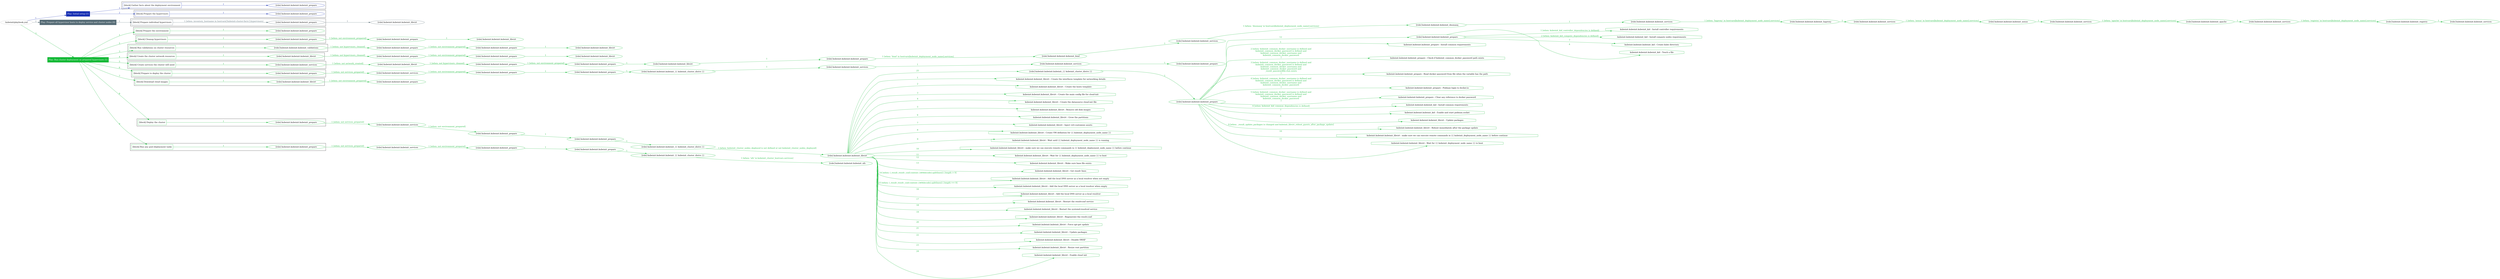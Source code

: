 digraph {
	graph [concentrate=true ordering=in rankdir=LR ratio=fill]
	edge [esep=5 sep=10]
	"kubeinit/playbook.yml" [id=root_node style=dotted]
	play_29f74e1a [label="Play: Initial setup (1)" color="#1931b3" fontcolor="#ffffff" id=play_29f74e1a shape=box style=filled tooltip=localhost]
	"kubeinit/playbook.yml" -> play_29f74e1a [label="1 " color="#1931b3" fontcolor="#1931b3" id=edge_80df0dbe labeltooltip="1 " tooltip="1 "]
	subgraph "kubeinit.kubeinit.kubeinit_prepare" {
		role_c7eb8e8a [label="[role] kubeinit.kubeinit.kubeinit_prepare" color="#1931b3" id=role_c7eb8e8a tooltip="kubeinit.kubeinit.kubeinit_prepare"]
	}
	subgraph "kubeinit.kubeinit.kubeinit_prepare" {
		role_78639b5a [label="[role] kubeinit.kubeinit.kubeinit_prepare" color="#1931b3" id=role_78639b5a tooltip="kubeinit.kubeinit.kubeinit_prepare"]
	}
	subgraph "Play: Initial setup (1)" {
		play_29f74e1a -> block_4c705ad0 [label=1 color="#1931b3" fontcolor="#1931b3" id=edge_dab39f34 labeltooltip=1 tooltip=1]
		subgraph cluster_block_4c705ad0 {
			block_4c705ad0 [label="[block] Gather facts about the deployment environment" color="#1931b3" id=block_4c705ad0 labeltooltip="Gather facts about the deployment environment" shape=box tooltip="Gather facts about the deployment environment"]
			block_4c705ad0 -> role_c7eb8e8a [label="1 " color="#1931b3" fontcolor="#1931b3" id=edge_b3bcb69f labeltooltip="1 " tooltip="1 "]
		}
		play_29f74e1a -> block_b370bb10 [label=2 color="#1931b3" fontcolor="#1931b3" id=edge_1e5198c0 labeltooltip=2 tooltip=2]
		subgraph cluster_block_b370bb10 {
			block_b370bb10 [label="[block] Prepare the hypervisors" color="#1931b3" id=block_b370bb10 labeltooltip="Prepare the hypervisors" shape=box tooltip="Prepare the hypervisors"]
			block_b370bb10 -> role_78639b5a [label="1 " color="#1931b3" fontcolor="#1931b3" id=edge_90fff2c9 labeltooltip="1 " tooltip="1 "]
		}
	}
	play_51b74fce [label="Play: Prepare all hypervisor hosts to deploy service and cluster nodes (0)" color="#566c76" fontcolor="#ffffff" id=play_51b74fce shape=box style=filled tooltip="Play: Prepare all hypervisor hosts to deploy service and cluster nodes (0)"]
	"kubeinit/playbook.yml" -> play_51b74fce [label="2 " color="#566c76" fontcolor="#566c76" id=edge_979222fb labeltooltip="2 " tooltip="2 "]
	subgraph "kubeinit.kubeinit.kubeinit_libvirt" {
		role_acec433d [label="[role] kubeinit.kubeinit.kubeinit_libvirt" color="#566c76" id=role_acec433d tooltip="kubeinit.kubeinit.kubeinit_libvirt"]
	}
	subgraph "kubeinit.kubeinit.kubeinit_prepare" {
		role_5403bda8 [label="[role] kubeinit.kubeinit.kubeinit_prepare" color="#566c76" id=role_5403bda8 tooltip="kubeinit.kubeinit.kubeinit_prepare"]
		role_5403bda8 -> role_acec433d [label="1 " color="#566c76" fontcolor="#566c76" id=edge_a4557c02 labeltooltip="1 " tooltip="1 "]
	}
	subgraph "Play: Prepare all hypervisor hosts to deploy service and cluster nodes (0)" {
		play_51b74fce -> block_2e8b7f41 [label=1 color="#566c76" fontcolor="#566c76" id=edge_b8275ec0 labeltooltip=1 tooltip=1]
		subgraph cluster_block_2e8b7f41 {
			block_2e8b7f41 [label="[block] Prepare individual hypervisors" color="#566c76" id=block_2e8b7f41 labeltooltip="Prepare individual hypervisors" shape=box tooltip="Prepare individual hypervisors"]
			block_2e8b7f41 -> role_5403bda8 [label="1 [when: inventory_hostname in hostvars['kubeinit-cluster-facts'].hypervisors]" color="#566c76" fontcolor="#566c76" id=edge_f1c64d27 labeltooltip="1 [when: inventory_hostname in hostvars['kubeinit-cluster-facts'].hypervisors]" tooltip="1 [when: inventory_hostname in hostvars['kubeinit-cluster-facts'].hypervisors]"]
		}
	}
	play_7f34fb17 [label="Play: Run cluster deployment on prepared hypervisors (1)" color="#13b936" fontcolor="#ffffff" id=play_7f34fb17 shape=box style=filled tooltip=localhost]
	"kubeinit/playbook.yml" -> play_7f34fb17 [label="3 " color="#13b936" fontcolor="#13b936" id=edge_084edc1c labeltooltip="3 " tooltip="3 "]
	subgraph "kubeinit.kubeinit.kubeinit_prepare" {
		role_354d9520 [label="[role] kubeinit.kubeinit.kubeinit_prepare" color="#13b936" id=role_354d9520 tooltip="kubeinit.kubeinit.kubeinit_prepare"]
	}
	subgraph "kubeinit.kubeinit.kubeinit_libvirt" {
		role_e5b59f8f [label="[role] kubeinit.kubeinit.kubeinit_libvirt" color="#13b936" id=role_e5b59f8f tooltip="kubeinit.kubeinit.kubeinit_libvirt"]
	}
	subgraph "kubeinit.kubeinit.kubeinit_prepare" {
		role_e527e65c [label="[role] kubeinit.kubeinit.kubeinit_prepare" color="#13b936" id=role_e527e65c tooltip="kubeinit.kubeinit.kubeinit_prepare"]
		role_e527e65c -> role_e5b59f8f [label="1 " color="#13b936" fontcolor="#13b936" id=edge_052faeda labeltooltip="1 " tooltip="1 "]
	}
	subgraph "kubeinit.kubeinit.kubeinit_prepare" {
		role_fdc1f6d0 [label="[role] kubeinit.kubeinit.kubeinit_prepare" color="#13b936" id=role_fdc1f6d0 tooltip="kubeinit.kubeinit.kubeinit_prepare"]
		role_fdc1f6d0 -> role_e527e65c [label="1 [when: not environment_prepared]" color="#13b936" fontcolor="#13b936" id=edge_e54454ed labeltooltip="1 [when: not environment_prepared]" tooltip="1 [when: not environment_prepared]"]
	}
	subgraph "kubeinit.kubeinit.kubeinit_libvirt" {
		role_af39d9de [label="[role] kubeinit.kubeinit.kubeinit_libvirt" color="#13b936" id=role_af39d9de tooltip="kubeinit.kubeinit.kubeinit_libvirt"]
	}
	subgraph "kubeinit.kubeinit.kubeinit_prepare" {
		role_6f99d84f [label="[role] kubeinit.kubeinit.kubeinit_prepare" color="#13b936" id=role_6f99d84f tooltip="kubeinit.kubeinit.kubeinit_prepare"]
		role_6f99d84f -> role_af39d9de [label="1 " color="#13b936" fontcolor="#13b936" id=edge_af170ecb labeltooltip="1 " tooltip="1 "]
	}
	subgraph "kubeinit.kubeinit.kubeinit_prepare" {
		role_6dd841c7 [label="[role] kubeinit.kubeinit.kubeinit_prepare" color="#13b936" id=role_6dd841c7 tooltip="kubeinit.kubeinit.kubeinit_prepare"]
		role_6dd841c7 -> role_6f99d84f [label="1 [when: not environment_prepared]" color="#13b936" fontcolor="#13b936" id=edge_f6190dcc labeltooltip="1 [when: not environment_prepared]" tooltip="1 [when: not environment_prepared]"]
	}
	subgraph "kubeinit.kubeinit.kubeinit_validations" {
		role_08efe557 [label="[role] kubeinit.kubeinit.kubeinit_validations" color="#13b936" id=role_08efe557 tooltip="kubeinit.kubeinit.kubeinit_validations"]
		role_08efe557 -> role_6dd841c7 [label="1 [when: not hypervisors_cleaned]" color="#13b936" fontcolor="#13b936" id=edge_79c680a9 labeltooltip="1 [when: not hypervisors_cleaned]" tooltip="1 [when: not hypervisors_cleaned]"]
	}
	subgraph "kubeinit.kubeinit.kubeinit_libvirt" {
		role_bd7f916a [label="[role] kubeinit.kubeinit.kubeinit_libvirt" color="#13b936" id=role_bd7f916a tooltip="kubeinit.kubeinit.kubeinit_libvirt"]
	}
	subgraph "kubeinit.kubeinit.kubeinit_prepare" {
		role_fcf7297d [label="[role] kubeinit.kubeinit.kubeinit_prepare" color="#13b936" id=role_fcf7297d tooltip="kubeinit.kubeinit.kubeinit_prepare"]
		role_fcf7297d -> role_bd7f916a [label="1 " color="#13b936" fontcolor="#13b936" id=edge_3124898d labeltooltip="1 " tooltip="1 "]
	}
	subgraph "kubeinit.kubeinit.kubeinit_prepare" {
		role_bba92dae [label="[role] kubeinit.kubeinit.kubeinit_prepare" color="#13b936" id=role_bba92dae tooltip="kubeinit.kubeinit.kubeinit_prepare"]
		role_bba92dae -> role_fcf7297d [label="1 [when: not environment_prepared]" color="#13b936" fontcolor="#13b936" id=edge_aff7bcd2 labeltooltip="1 [when: not environment_prepared]" tooltip="1 [when: not environment_prepared]"]
	}
	subgraph "kubeinit.kubeinit.kubeinit_libvirt" {
		role_07568abe [label="[role] kubeinit.kubeinit.kubeinit_libvirt" color="#13b936" id=role_07568abe tooltip="kubeinit.kubeinit.kubeinit_libvirt"]
		role_07568abe -> role_bba92dae [label="1 [when: not hypervisors_cleaned]" color="#13b936" fontcolor="#13b936" id=edge_1a6003a5 labeltooltip="1 [when: not hypervisors_cleaned]" tooltip="1 [when: not hypervisors_cleaned]"]
	}
	subgraph "kubeinit.kubeinit.kubeinit_services" {
		role_a8777cb4 [label="[role] kubeinit.kubeinit.kubeinit_services" color="#13b936" id=role_a8777cb4 tooltip="kubeinit.kubeinit.kubeinit_services"]
	}
	subgraph "kubeinit.kubeinit.kubeinit_registry" {
		role_0cdcdf82 [label="[role] kubeinit.kubeinit.kubeinit_registry" color="#13b936" id=role_0cdcdf82 tooltip="kubeinit.kubeinit.kubeinit_registry"]
		role_0cdcdf82 -> role_a8777cb4 [label="1 " color="#13b936" fontcolor="#13b936" id=edge_9232b5c6 labeltooltip="1 " tooltip="1 "]
	}
	subgraph "kubeinit.kubeinit.kubeinit_services" {
		role_6914564e [label="[role] kubeinit.kubeinit.kubeinit_services" color="#13b936" id=role_6914564e tooltip="kubeinit.kubeinit.kubeinit_services"]
		role_6914564e -> role_0cdcdf82 [label="1 [when: 'registry' in hostvars[kubeinit_deployment_node_name].services]" color="#13b936" fontcolor="#13b936" id=edge_16f066ad labeltooltip="1 [when: 'registry' in hostvars[kubeinit_deployment_node_name].services]" tooltip="1 [when: 'registry' in hostvars[kubeinit_deployment_node_name].services]"]
	}
	subgraph "kubeinit.kubeinit.kubeinit_apache" {
		role_fe20e3bf [label="[role] kubeinit.kubeinit.kubeinit_apache" color="#13b936" id=role_fe20e3bf tooltip="kubeinit.kubeinit.kubeinit_apache"]
		role_fe20e3bf -> role_6914564e [label="1 " color="#13b936" fontcolor="#13b936" id=edge_b9f1c4c0 labeltooltip="1 " tooltip="1 "]
	}
	subgraph "kubeinit.kubeinit.kubeinit_services" {
		role_d12bb0aa [label="[role] kubeinit.kubeinit.kubeinit_services" color="#13b936" id=role_d12bb0aa tooltip="kubeinit.kubeinit.kubeinit_services"]
		role_d12bb0aa -> role_fe20e3bf [label="1 [when: 'apache' in hostvars[kubeinit_deployment_node_name].services]" color="#13b936" fontcolor="#13b936" id=edge_e5b64250 labeltooltip="1 [when: 'apache' in hostvars[kubeinit_deployment_node_name].services]" tooltip="1 [when: 'apache' in hostvars[kubeinit_deployment_node_name].services]"]
	}
	subgraph "kubeinit.kubeinit.kubeinit_nexus" {
		role_5373df67 [label="[role] kubeinit.kubeinit.kubeinit_nexus" color="#13b936" id=role_5373df67 tooltip="kubeinit.kubeinit.kubeinit_nexus"]
		role_5373df67 -> role_d12bb0aa [label="1 " color="#13b936" fontcolor="#13b936" id=edge_b0bc7ed4 labeltooltip="1 " tooltip="1 "]
	}
	subgraph "kubeinit.kubeinit.kubeinit_services" {
		role_e258aed0 [label="[role] kubeinit.kubeinit.kubeinit_services" color="#13b936" id=role_e258aed0 tooltip="kubeinit.kubeinit.kubeinit_services"]
		role_e258aed0 -> role_5373df67 [label="1 [when: 'nexus' in hostvars[kubeinit_deployment_node_name].services]" color="#13b936" fontcolor="#13b936" id=edge_4bff3036 labeltooltip="1 [when: 'nexus' in hostvars[kubeinit_deployment_node_name].services]" tooltip="1 [when: 'nexus' in hostvars[kubeinit_deployment_node_name].services]"]
	}
	subgraph "kubeinit.kubeinit.kubeinit_haproxy" {
		role_629e94c3 [label="[role] kubeinit.kubeinit.kubeinit_haproxy" color="#13b936" id=role_629e94c3 tooltip="kubeinit.kubeinit.kubeinit_haproxy"]
		role_629e94c3 -> role_e258aed0 [label="1 " color="#13b936" fontcolor="#13b936" id=edge_aaed3159 labeltooltip="1 " tooltip="1 "]
	}
	subgraph "kubeinit.kubeinit.kubeinit_services" {
		role_f96f6fc1 [label="[role] kubeinit.kubeinit.kubeinit_services" color="#13b936" id=role_f96f6fc1 tooltip="kubeinit.kubeinit.kubeinit_services"]
		role_f96f6fc1 -> role_629e94c3 [label="1 [when: 'haproxy' in hostvars[kubeinit_deployment_node_name].services]" color="#13b936" fontcolor="#13b936" id=edge_06869675 labeltooltip="1 [when: 'haproxy' in hostvars[kubeinit_deployment_node_name].services]" tooltip="1 [when: 'haproxy' in hostvars[kubeinit_deployment_node_name].services]"]
	}
	subgraph "kubeinit.kubeinit.kubeinit_dnsmasq" {
		role_9ae72cb4 [label="[role] kubeinit.kubeinit.kubeinit_dnsmasq" color="#13b936" id=role_9ae72cb4 tooltip="kubeinit.kubeinit.kubeinit_dnsmasq"]
		role_9ae72cb4 -> role_f96f6fc1 [label="1 " color="#13b936" fontcolor="#13b936" id=edge_6b0e83fc labeltooltip="1 " tooltip="1 "]
	}
	subgraph "kubeinit.kubeinit.kubeinit_services" {
		role_b6db556f [label="[role] kubeinit.kubeinit.kubeinit_services" color="#13b936" id=role_b6db556f tooltip="kubeinit.kubeinit.kubeinit_services"]
		role_b6db556f -> role_9ae72cb4 [label="1 [when: 'dnsmasq' in hostvars[kubeinit_deployment_node_name].services]" color="#13b936" fontcolor="#13b936" id=edge_d711da87 labeltooltip="1 [when: 'dnsmasq' in hostvars[kubeinit_deployment_node_name].services]" tooltip="1 [when: 'dnsmasq' in hostvars[kubeinit_deployment_node_name].services]"]
	}
	subgraph "kubeinit.kubeinit.kubeinit_bind" {
		role_20b36532 [label="[role] kubeinit.kubeinit.kubeinit_bind" color="#13b936" id=role_20b36532 tooltip="kubeinit.kubeinit.kubeinit_bind"]
		role_20b36532 -> role_b6db556f [label="1 " color="#13b936" fontcolor="#13b936" id=edge_30ae15d5 labeltooltip="1 " tooltip="1 "]
	}
	subgraph "kubeinit.kubeinit.kubeinit_prepare" {
		role_7e814233 [label="[role] kubeinit.kubeinit.kubeinit_prepare" color="#13b936" id=role_7e814233 tooltip="kubeinit.kubeinit.kubeinit_prepare"]
		role_7e814233 -> role_20b36532 [label="1 [when: 'bind' in hostvars[kubeinit_deployment_node_name].services]" color="#13b936" fontcolor="#13b936" id=edge_fec192de labeltooltip="1 [when: 'bind' in hostvars[kubeinit_deployment_node_name].services]" tooltip="1 [when: 'bind' in hostvars[kubeinit_deployment_node_name].services]"]
	}
	subgraph "kubeinit.kubeinit.kubeinit_libvirt" {
		role_76dfa0ec [label="[role] kubeinit.kubeinit.kubeinit_libvirt" color="#13b936" id=role_76dfa0ec tooltip="kubeinit.kubeinit.kubeinit_libvirt"]
		role_76dfa0ec -> role_7e814233 [label="1 " color="#13b936" fontcolor="#13b936" id=edge_d3930476 labeltooltip="1 " tooltip="1 "]
	}
	subgraph "kubeinit.kubeinit.kubeinit_prepare" {
		role_8254e1ff [label="[role] kubeinit.kubeinit.kubeinit_prepare" color="#13b936" id=role_8254e1ff tooltip="kubeinit.kubeinit.kubeinit_prepare"]
		role_8254e1ff -> role_76dfa0ec [label="1 " color="#13b936" fontcolor="#13b936" id=edge_219c4595 labeltooltip="1 " tooltip="1 "]
	}
	subgraph "kubeinit.kubeinit.kubeinit_prepare" {
		role_22f010c5 [label="[role] kubeinit.kubeinit.kubeinit_prepare" color="#13b936" id=role_22f010c5 tooltip="kubeinit.kubeinit.kubeinit_prepare"]
		role_22f010c5 -> role_8254e1ff [label="1 [when: not environment_prepared]" color="#13b936" fontcolor="#13b936" id=edge_f96cb406 labeltooltip="1 [when: not environment_prepared]" tooltip="1 [when: not environment_prepared]"]
	}
	subgraph "kubeinit.kubeinit.kubeinit_libvirt" {
		role_18c44aec [label="[role] kubeinit.kubeinit.kubeinit_libvirt" color="#13b936" id=role_18c44aec tooltip="kubeinit.kubeinit.kubeinit_libvirt"]
		role_18c44aec -> role_22f010c5 [label="1 [when: not hypervisors_cleaned]" color="#13b936" fontcolor="#13b936" id=edge_958f6f7e labeltooltip="1 [when: not hypervisors_cleaned]" tooltip="1 [when: not hypervisors_cleaned]"]
	}
	subgraph "kubeinit.kubeinit.kubeinit_services" {
		role_53f1495e [label="[role] kubeinit.kubeinit.kubeinit_services" color="#13b936" id=role_53f1495e tooltip="kubeinit.kubeinit.kubeinit_services"]
		role_53f1495e -> role_18c44aec [label="1 [when: not network_created]" color="#13b936" fontcolor="#13b936" id=edge_1210572d labeltooltip="1 [when: not network_created]" tooltip="1 [when: not network_created]"]
	}
	subgraph "kubeinit.kubeinit.kubeinit_prepare" {
		role_d1229dfb [label="[role] kubeinit.kubeinit.kubeinit_prepare" color="#13b936" id=role_d1229dfb tooltip="kubeinit.kubeinit.kubeinit_prepare"]
	}
	subgraph "kubeinit.kubeinit.kubeinit_services" {
		role_db952abb [label="[role] kubeinit.kubeinit.kubeinit_services" color="#13b936" id=role_db952abb tooltip="kubeinit.kubeinit.kubeinit_services"]
		role_db952abb -> role_d1229dfb [label="1 " color="#13b936" fontcolor="#13b936" id=edge_c2838513 labeltooltip="1 " tooltip="1 "]
	}
	subgraph "kubeinit.kubeinit.kubeinit_services" {
		role_63fce4cf [label="[role] kubeinit.kubeinit.kubeinit_services" color="#13b936" id=role_63fce4cf tooltip="kubeinit.kubeinit.kubeinit_services"]
		role_63fce4cf -> role_db952abb [label="1 " color="#13b936" fontcolor="#13b936" id=edge_d2fcb807 labeltooltip="1 " tooltip="1 "]
	}
	subgraph "kubeinit.kubeinit.kubeinit_{{ kubeinit_cluster_distro }}" {
		role_cdbc4610 [label="[role] kubeinit.kubeinit.kubeinit_{{ kubeinit_cluster_distro }}" color="#13b936" id=role_cdbc4610 tooltip="kubeinit.kubeinit.kubeinit_{{ kubeinit_cluster_distro }}"]
		role_cdbc4610 -> role_63fce4cf [label="1 " color="#13b936" fontcolor="#13b936" id=edge_34b0adfa labeltooltip="1 " tooltip="1 "]
	}
	subgraph "kubeinit.kubeinit.kubeinit_prepare" {
		role_63c62a82 [label="[role] kubeinit.kubeinit.kubeinit_prepare" color="#13b936" id=role_63c62a82 tooltip="kubeinit.kubeinit.kubeinit_prepare"]
		role_63c62a82 -> role_cdbc4610 [label="1 " color="#13b936" fontcolor="#13b936" id=edge_b01e267e labeltooltip="1 " tooltip="1 "]
	}
	subgraph "kubeinit.kubeinit.kubeinit_prepare" {
		role_5e7a1236 [label="[role] kubeinit.kubeinit.kubeinit_prepare" color="#13b936" id=role_5e7a1236 tooltip="kubeinit.kubeinit.kubeinit_prepare"]
		role_5e7a1236 -> role_63c62a82 [label="1 " color="#13b936" fontcolor="#13b936" id=edge_1f12b8ec labeltooltip="1 " tooltip="1 "]
	}
	subgraph "kubeinit.kubeinit.kubeinit_services" {
		role_b7ccdea1 [label="[role] kubeinit.kubeinit.kubeinit_services" color="#13b936" id=role_b7ccdea1 tooltip="kubeinit.kubeinit.kubeinit_services"]
		role_b7ccdea1 -> role_5e7a1236 [label="1 [when: not environment_prepared]" color="#13b936" fontcolor="#13b936" id=edge_0d858862 labeltooltip="1 [when: not environment_prepared]" tooltip="1 [when: not environment_prepared]"]
	}
	subgraph "kubeinit.kubeinit.kubeinit_prepare" {
		role_40c06918 [label="[role] kubeinit.kubeinit.kubeinit_prepare" color="#13b936" id=role_40c06918 tooltip="kubeinit.kubeinit.kubeinit_prepare"]
		role_40c06918 -> role_b7ccdea1 [label="1 [when: not services_prepared]" color="#13b936" fontcolor="#13b936" id=edge_88c8d5bf labeltooltip="1 [when: not services_prepared]" tooltip="1 [when: not services_prepared]"]
	}
	subgraph "kubeinit.kubeinit.kubeinit_prepare" {
		role_d1102394 [label="[role] kubeinit.kubeinit.kubeinit_prepare" color="#13b936" id=role_d1102394 tooltip="kubeinit.kubeinit.kubeinit_prepare"]
	}
	subgraph "kubeinit.kubeinit.kubeinit_libvirt" {
		role_2fde42d3 [label="[role] kubeinit.kubeinit.kubeinit_libvirt" color="#13b936" id=role_2fde42d3 tooltip="kubeinit.kubeinit.kubeinit_libvirt"]
		role_2fde42d3 -> role_d1102394 [label="1 [when: not environment_prepared]" color="#13b936" fontcolor="#13b936" id=edge_f8231f5b labeltooltip="1 [when: not environment_prepared]" tooltip="1 [when: not environment_prepared]"]
	}
	subgraph "kubeinit.kubeinit.kubeinit_prepare" {
		role_60b8efeb [label="[role] kubeinit.kubeinit.kubeinit_prepare" color="#13b936" id=role_60b8efeb tooltip="kubeinit.kubeinit.kubeinit_prepare"]
		task_eecb1394 [label="kubeinit.kubeinit.kubeinit_kid : Install controller requirements" color="#13b936" id=task_eecb1394 shape=octagon tooltip="kubeinit.kubeinit.kubeinit_kid : Install controller requirements"]
		role_60b8efeb -> task_eecb1394 [label="1 [when: kubeinit_kid_controller_dependencies is defined]" color="#13b936" fontcolor="#13b936" id=edge_b577f792 labeltooltip="1 [when: kubeinit_kid_controller_dependencies is defined]" tooltip="1 [when: kubeinit_kid_controller_dependencies is defined]"]
		task_109a09d6 [label="kubeinit.kubeinit.kubeinit_kid : Install compute nodes requirements" color="#13b936" id=task_109a09d6 shape=octagon tooltip="kubeinit.kubeinit.kubeinit_kid : Install compute nodes requirements"]
		role_60b8efeb -> task_109a09d6 [label="2 [when: kubeinit_kid_compute_dependencies is defined]" color="#13b936" fontcolor="#13b936" id=edge_5ba2634d labeltooltip="2 [when: kubeinit_kid_compute_dependencies is defined]" tooltip="2 [when: kubeinit_kid_compute_dependencies is defined]"]
		task_1ca41e1a [label="kubeinit.kubeinit.kubeinit_kid : Create kube directory" color="#13b936" id=task_1ca41e1a shape=octagon tooltip="kubeinit.kubeinit.kubeinit_kid : Create kube directory"]
		role_60b8efeb -> task_1ca41e1a [label="3 " color="#13b936" fontcolor="#13b936" id=edge_77085840 labeltooltip="3 " tooltip="3 "]
		task_81a04855 [label="kubeinit.kubeinit.kubeinit_kid : Touch a file" color="#13b936" id=task_81a04855 shape=octagon tooltip="kubeinit.kubeinit.kubeinit_kid : Touch a file"]
		role_60b8efeb -> task_81a04855 [label="4 " color="#13b936" fontcolor="#13b936" id=edge_1ae8da1c labeltooltip="4 " tooltip="4 "]
	}
	subgraph "kubeinit.kubeinit.kubeinit_prepare" {
		role_577efeab [label="[role] kubeinit.kubeinit.kubeinit_prepare" color="#13b936" id=role_577efeab tooltip="kubeinit.kubeinit.kubeinit_prepare"]
		task_218ea691 [label="kubeinit.kubeinit.kubeinit_prepare : Install common requirements" color="#13b936" id=task_218ea691 shape=octagon tooltip="kubeinit.kubeinit.kubeinit_prepare : Install common requirements"]
		role_577efeab -> task_218ea691 [label="1 " color="#13b936" fontcolor="#13b936" id=edge_0893fdb5 labeltooltip="1 " tooltip="1 "]
		task_d29618bf [label="kubeinit.kubeinit.kubeinit_prepare : Check if kubeinit_common_docker_password path exists" color="#13b936" id=task_d29618bf shape=octagon tooltip="kubeinit.kubeinit.kubeinit_prepare : Check if kubeinit_common_docker_password path exists"]
		role_577efeab -> task_d29618bf [label="2 [when: kubeinit_common_docker_username is defined and
kubeinit_common_docker_password is defined and
kubeinit_common_docker_username and
kubeinit_common_docker_password
]" color="#13b936" fontcolor="#13b936" id=edge_33a43b34 labeltooltip="2 [when: kubeinit_common_docker_username is defined and
kubeinit_common_docker_password is defined and
kubeinit_common_docker_username and
kubeinit_common_docker_password
]" tooltip="2 [when: kubeinit_common_docker_username is defined and
kubeinit_common_docker_password is defined and
kubeinit_common_docker_username and
kubeinit_common_docker_password
]"]
		task_d459f497 [label="kubeinit.kubeinit.kubeinit_prepare : Read docker password from file when the variable has the path" color="#13b936" id=task_d459f497 shape=octagon tooltip="kubeinit.kubeinit.kubeinit_prepare : Read docker password from file when the variable has the path"]
		role_577efeab -> task_d459f497 [label="3 [when: kubeinit_common_docker_username is defined and
kubeinit_common_docker_password is defined and
kubeinit_common_docker_username and
kubeinit_common_docker_password and
_result_passwordfile.stat.exists
]" color="#13b936" fontcolor="#13b936" id=edge_6812a1ba labeltooltip="3 [when: kubeinit_common_docker_username is defined and
kubeinit_common_docker_password is defined and
kubeinit_common_docker_username and
kubeinit_common_docker_password and
_result_passwordfile.stat.exists
]" tooltip="3 [when: kubeinit_common_docker_username is defined and
kubeinit_common_docker_password is defined and
kubeinit_common_docker_username and
kubeinit_common_docker_password and
_result_passwordfile.stat.exists
]"]
		task_a92c4689 [label="kubeinit.kubeinit.kubeinit_prepare : Podman login to docker.io" color="#13b936" id=task_a92c4689 shape=octagon tooltip="kubeinit.kubeinit.kubeinit_prepare : Podman login to docker.io"]
		role_577efeab -> task_a92c4689 [label="4 [when: kubeinit_common_docker_username is defined and
kubeinit_common_docker_password is defined and
kubeinit_common_docker_username and
kubeinit_common_docker_password
]" color="#13b936" fontcolor="#13b936" id=edge_ad2a0d4a labeltooltip="4 [when: kubeinit_common_docker_username is defined and
kubeinit_common_docker_password is defined and
kubeinit_common_docker_username and
kubeinit_common_docker_password
]" tooltip="4 [when: kubeinit_common_docker_username is defined and
kubeinit_common_docker_password is defined and
kubeinit_common_docker_username and
kubeinit_common_docker_password
]"]
		task_faf8f710 [label="kubeinit.kubeinit.kubeinit_prepare : Clear any reference to docker password" color="#13b936" id=task_faf8f710 shape=octagon tooltip="kubeinit.kubeinit.kubeinit_prepare : Clear any reference to docker password"]
		role_577efeab -> task_faf8f710 [label="5 [when: kubeinit_common_docker_username is defined and
kubeinit_common_docker_password is defined and
kubeinit_common_docker_username and
kubeinit_common_docker_password
]" color="#13b936" fontcolor="#13b936" id=edge_a71bde88 labeltooltip="5 [when: kubeinit_common_docker_username is defined and
kubeinit_common_docker_password is defined and
kubeinit_common_docker_username and
kubeinit_common_docker_password
]" tooltip="5 [when: kubeinit_common_docker_username is defined and
kubeinit_common_docker_password is defined and
kubeinit_common_docker_username and
kubeinit_common_docker_password
]"]
		task_1fb14d6a [label="kubeinit.kubeinit.kubeinit_kid : Install common requirements" color="#13b936" id=task_1fb14d6a shape=octagon tooltip="kubeinit.kubeinit.kubeinit_kid : Install common requirements"]
		role_577efeab -> task_1fb14d6a [label="6 [when: kubeinit_kid_common_dependencies is defined]" color="#13b936" fontcolor="#13b936" id=edge_18be5889 labeltooltip="6 [when: kubeinit_kid_common_dependencies is defined]" tooltip="6 [when: kubeinit_kid_common_dependencies is defined]"]
		task_840b4828 [label="kubeinit.kubeinit.kubeinit_kid : Enable and start podman.socket" color="#13b936" id=task_840b4828 shape=octagon tooltip="kubeinit.kubeinit.kubeinit_kid : Enable and start podman.socket"]
		role_577efeab -> task_840b4828 [label="7 " color="#13b936" fontcolor="#13b936" id=edge_af5d38de labeltooltip="7 " tooltip="7 "]
		task_9fb75bef [label="kubeinit.kubeinit.kubeinit_libvirt : Update packages" color="#13b936" id=task_9fb75bef shape=octagon tooltip="kubeinit.kubeinit.kubeinit_libvirt : Update packages"]
		role_577efeab -> task_9fb75bef [label="8 " color="#13b936" fontcolor="#13b936" id=edge_7336df35 labeltooltip="8 " tooltip="8 "]
		task_6cc01d9f [label="kubeinit.kubeinit.kubeinit_libvirt : Reboot immediately after the package update" color="#13b936" id=task_6cc01d9f shape=octagon tooltip="kubeinit.kubeinit.kubeinit_libvirt : Reboot immediately after the package update"]
		role_577efeab -> task_6cc01d9f [label="9 [when: _result_update_packages is changed and kubeinit_libvirt_reboot_guests_after_package_update]" color="#13b936" fontcolor="#13b936" id=edge_bcd86ee8 labeltooltip="9 [when: _result_update_packages is changed and kubeinit_libvirt_reboot_guests_after_package_update]" tooltip="9 [when: _result_update_packages is changed and kubeinit_libvirt_reboot_guests_after_package_update]"]
		task_9648a1f9 [label="kubeinit.kubeinit.kubeinit_libvirt : make sure we can execute remote commands in {{ kubeinit_deployment_node_name }} before continue" color="#13b936" id=task_9648a1f9 shape=octagon tooltip="kubeinit.kubeinit.kubeinit_libvirt : make sure we can execute remote commands in {{ kubeinit_deployment_node_name }} before continue"]
		role_577efeab -> task_9648a1f9 [label="10 " color="#13b936" fontcolor="#13b936" id=edge_3894573d labeltooltip="10 " tooltip="10 "]
		task_46bfedbd [label="kubeinit.kubeinit.kubeinit_libvirt : Wait for {{ kubeinit_deployment_node_name }} to boot" color="#13b936" id=task_46bfedbd shape=octagon tooltip="kubeinit.kubeinit.kubeinit_libvirt : Wait for {{ kubeinit_deployment_node_name }} to boot"]
		role_577efeab -> task_46bfedbd [label="11 " color="#13b936" fontcolor="#13b936" id=edge_600e6f26 labeltooltip="11 " tooltip="11 "]
		role_577efeab -> role_60b8efeb [label="12 " color="#13b936" fontcolor="#13b936" id=edge_a41dc5e5 labeltooltip="12 " tooltip="12 "]
	}
	subgraph "kubeinit.kubeinit.kubeinit_{{ kubeinit_cluster_distro }}" {
		role_696894fb [label="[role] kubeinit.kubeinit.kubeinit_{{ kubeinit_cluster_distro }}" color="#13b936" id=role_696894fb tooltip="kubeinit.kubeinit.kubeinit_{{ kubeinit_cluster_distro }}"]
		role_696894fb -> role_577efeab [label="1 " color="#13b936" fontcolor="#13b936" id=edge_74e2ec83 labeltooltip="1 " tooltip="1 "]
	}
	subgraph "kubeinit.kubeinit.kubeinit_libvirt" {
		role_62cf5d43 [label="[role] kubeinit.kubeinit.kubeinit_libvirt" color="#13b936" id=role_62cf5d43 tooltip="kubeinit.kubeinit.kubeinit_libvirt"]
		task_524caefe [label="kubeinit.kubeinit.kubeinit_libvirt : Create the interfaces template for networking details" color="#13b936" id=task_524caefe shape=octagon tooltip="kubeinit.kubeinit.kubeinit_libvirt : Create the interfaces template for networking details"]
		role_62cf5d43 -> task_524caefe [label="1 " color="#13b936" fontcolor="#13b936" id=edge_517e1b0f labeltooltip="1 " tooltip="1 "]
		task_36d3fcbc [label="kubeinit.kubeinit.kubeinit_libvirt : Create the hosts template" color="#13b936" id=task_36d3fcbc shape=octagon tooltip="kubeinit.kubeinit.kubeinit_libvirt : Create the hosts template"]
		role_62cf5d43 -> task_36d3fcbc [label="2 " color="#13b936" fontcolor="#13b936" id=edge_243536d1 labeltooltip="2 " tooltip="2 "]
		task_8c5d2a97 [label="kubeinit.kubeinit.kubeinit_libvirt : Create the main config file for cloud-init" color="#13b936" id=task_8c5d2a97 shape=octagon tooltip="kubeinit.kubeinit.kubeinit_libvirt : Create the main config file for cloud-init"]
		role_62cf5d43 -> task_8c5d2a97 [label="3 " color="#13b936" fontcolor="#13b936" id=edge_beaf7994 labeltooltip="3 " tooltip="3 "]
		task_b92f29f7 [label="kubeinit.kubeinit.kubeinit_libvirt : Create the datasource cloud-init file" color="#13b936" id=task_b92f29f7 shape=octagon tooltip="kubeinit.kubeinit.kubeinit_libvirt : Create the datasource cloud-init file"]
		role_62cf5d43 -> task_b92f29f7 [label="4 " color="#13b936" fontcolor="#13b936" id=edge_bc002814 labeltooltip="4 " tooltip="4 "]
		task_12cccc69 [label="kubeinit.kubeinit.kubeinit_libvirt : Remove old disk images" color="#13b936" id=task_12cccc69 shape=octagon tooltip="kubeinit.kubeinit.kubeinit_libvirt : Remove old disk images"]
		role_62cf5d43 -> task_12cccc69 [label="5 " color="#13b936" fontcolor="#13b936" id=edge_42f5dd75 labeltooltip="5 " tooltip="5 "]
		task_f698afe6 [label="kubeinit.kubeinit.kubeinit_libvirt : Grow the partitions" color="#13b936" id=task_f698afe6 shape=octagon tooltip="kubeinit.kubeinit.kubeinit_libvirt : Grow the partitions"]
		role_62cf5d43 -> task_f698afe6 [label="6 " color="#13b936" fontcolor="#13b936" id=edge_ff1a1b19 labeltooltip="6 " tooltip="6 "]
		task_2e34e08c [label="kubeinit.kubeinit.kubeinit_libvirt : Inject virt-customize assets" color="#13b936" id=task_2e34e08c shape=octagon tooltip="kubeinit.kubeinit.kubeinit_libvirt : Inject virt-customize assets"]
		role_62cf5d43 -> task_2e34e08c [label="7 " color="#13b936" fontcolor="#13b936" id=edge_359a4abb labeltooltip="7 " tooltip="7 "]
		task_aa338688 [label="kubeinit.kubeinit.kubeinit_libvirt : Create VM definition for {{ kubeinit_deployment_node_name }}" color="#13b936" id=task_aa338688 shape=octagon tooltip="kubeinit.kubeinit.kubeinit_libvirt : Create VM definition for {{ kubeinit_deployment_node_name }}"]
		role_62cf5d43 -> task_aa338688 [label="8 " color="#13b936" fontcolor="#13b936" id=edge_ed11e12d labeltooltip="8 " tooltip="8 "]
		task_a817c4ec [label="kubeinit.kubeinit.kubeinit_libvirt : Wait until {{ kubeinit_deployment_node_name }} is running" color="#13b936" id=task_a817c4ec shape=octagon tooltip="kubeinit.kubeinit.kubeinit_libvirt : Wait until {{ kubeinit_deployment_node_name }} is running"]
		role_62cf5d43 -> task_a817c4ec [label="9 " color="#13b936" fontcolor="#13b936" id=edge_dcfeaed9 labeltooltip="9 " tooltip="9 "]
		task_20b36303 [label="kubeinit.kubeinit.kubeinit_libvirt : make sure we can execute remote commands in {{ kubeinit_deployment_node_name }} before continue" color="#13b936" id=task_20b36303 shape=octagon tooltip="kubeinit.kubeinit.kubeinit_libvirt : make sure we can execute remote commands in {{ kubeinit_deployment_node_name }} before continue"]
		role_62cf5d43 -> task_20b36303 [label="10 " color="#13b936" fontcolor="#13b936" id=edge_5aba4d76 labeltooltip="10 " tooltip="10 "]
		task_cacae1a4 [label="kubeinit.kubeinit.kubeinit_libvirt : Wait for {{ kubeinit_deployment_node_name }} to boot" color="#13b936" id=task_cacae1a4 shape=octagon tooltip="kubeinit.kubeinit.kubeinit_libvirt : Wait for {{ kubeinit_deployment_node_name }} to boot"]
		role_62cf5d43 -> task_cacae1a4 [label="11 " color="#13b936" fontcolor="#13b936" id=edge_7f223426 labeltooltip="11 " tooltip="11 "]
		task_5baa131d [label="kubeinit.kubeinit.kubeinit_libvirt : Make sure base file exists" color="#13b936" id=task_5baa131d shape=octagon tooltip="kubeinit.kubeinit.kubeinit_libvirt : Make sure base file exists"]
		role_62cf5d43 -> task_5baa131d [label="12 " color="#13b936" fontcolor="#13b936" id=edge_21224fab labeltooltip="12 " tooltip="12 "]
		task_97ae93e9 [label="kubeinit.kubeinit.kubeinit_libvirt : Get resolv lines" color="#13b936" id=task_97ae93e9 shape=octagon tooltip="kubeinit.kubeinit.kubeinit_libvirt : Get resolv lines"]
		role_62cf5d43 -> task_97ae93e9 [label="13 " color="#13b936" fontcolor="#13b936" id=edge_a13ab2eb labeltooltip="13 " tooltip="13 "]
		task_33c9134a [label="kubeinit.kubeinit.kubeinit_libvirt : Add the local DNS server as a local resolver when not empty" color="#13b936" id=task_33c9134a shape=octagon tooltip="kubeinit.kubeinit.kubeinit_libvirt : Add the local DNS server as a local resolver when not empty"]
		role_62cf5d43 -> task_33c9134a [label="14 [when: (_result_resolv_conf.content | b64decode).splitlines() | length > 0]" color="#13b936" fontcolor="#13b936" id=edge_9f34a4d7 labeltooltip="14 [when: (_result_resolv_conf.content | b64decode).splitlines() | length > 0]" tooltip="14 [when: (_result_resolv_conf.content | b64decode).splitlines() | length > 0]"]
		task_ad2fad9d [label="kubeinit.kubeinit.kubeinit_libvirt : Add the local DNS server as a local resolver when empty" color="#13b936" id=task_ad2fad9d shape=octagon tooltip="kubeinit.kubeinit.kubeinit_libvirt : Add the local DNS server as a local resolver when empty"]
		role_62cf5d43 -> task_ad2fad9d [label="15 [when: (_result_resolv_conf.content | b64decode).splitlines() | length == 0]" color="#13b936" fontcolor="#13b936" id=edge_3f2eb711 labeltooltip="15 [when: (_result_resolv_conf.content | b64decode).splitlines() | length == 0]" tooltip="15 [when: (_result_resolv_conf.content | b64decode).splitlines() | length == 0]"]
		task_df015810 [label="kubeinit.kubeinit.kubeinit_libvirt : Add the local DNS server as a local resolver" color="#13b936" id=task_df015810 shape=octagon tooltip="kubeinit.kubeinit.kubeinit_libvirt : Add the local DNS server as a local resolver"]
		role_62cf5d43 -> task_df015810 [label="16 " color="#13b936" fontcolor="#13b936" id=edge_bf7d8d6d labeltooltip="16 " tooltip="16 "]
		task_6d587ad2 [label="kubeinit.kubeinit.kubeinit_libvirt : Restart the resolvconf service" color="#13b936" id=task_6d587ad2 shape=octagon tooltip="kubeinit.kubeinit.kubeinit_libvirt : Restart the resolvconf service"]
		role_62cf5d43 -> task_6d587ad2 [label="17 " color="#13b936" fontcolor="#13b936" id=edge_f407a30d labeltooltip="17 " tooltip="17 "]
		task_64ea541a [label="kubeinit.kubeinit.kubeinit_libvirt : Restart the systemd-resolved service" color="#13b936" id=task_64ea541a shape=octagon tooltip="kubeinit.kubeinit.kubeinit_libvirt : Restart the systemd-resolved service"]
		role_62cf5d43 -> task_64ea541a [label="18 " color="#13b936" fontcolor="#13b936" id=edge_44788adb labeltooltip="18 " tooltip="18 "]
		task_38bfbcb4 [label="kubeinit.kubeinit.kubeinit_libvirt : Regenerate the resolv.conf" color="#13b936" id=task_38bfbcb4 shape=octagon tooltip="kubeinit.kubeinit.kubeinit_libvirt : Regenerate the resolv.conf"]
		role_62cf5d43 -> task_38bfbcb4 [label="19 " color="#13b936" fontcolor="#13b936" id=edge_ed05d6f0 labeltooltip="19 " tooltip="19 "]
		task_1a0124f1 [label="kubeinit.kubeinit.kubeinit_libvirt : Force apt-get update" color="#13b936" id=task_1a0124f1 shape=octagon tooltip="kubeinit.kubeinit.kubeinit_libvirt : Force apt-get update"]
		role_62cf5d43 -> task_1a0124f1 [label="20 " color="#13b936" fontcolor="#13b936" id=edge_b710fec2 labeltooltip="20 " tooltip="20 "]
		task_15ee7ebd [label="kubeinit.kubeinit.kubeinit_libvirt : Update packages" color="#13b936" id=task_15ee7ebd shape=octagon tooltip="kubeinit.kubeinit.kubeinit_libvirt : Update packages"]
		role_62cf5d43 -> task_15ee7ebd [label="21 " color="#13b936" fontcolor="#13b936" id=edge_606b0534 labeltooltip="21 " tooltip="21 "]
		task_24745c18 [label="kubeinit.kubeinit.kubeinit_libvirt : Disable SWAP" color="#13b936" id=task_24745c18 shape=octagon tooltip="kubeinit.kubeinit.kubeinit_libvirt : Disable SWAP"]
		role_62cf5d43 -> task_24745c18 [label="22 " color="#13b936" fontcolor="#13b936" id=edge_3ed14616 labeltooltip="22 " tooltip="22 "]
		task_e62b8c70 [label="kubeinit.kubeinit.kubeinit_libvirt : Resize root partition" color="#13b936" id=task_e62b8c70 shape=octagon tooltip="kubeinit.kubeinit.kubeinit_libvirt : Resize root partition"]
		role_62cf5d43 -> task_e62b8c70 [label="23 " color="#13b936" fontcolor="#13b936" id=edge_174267d4 labeltooltip="23 " tooltip="23 "]
		task_e7bd710e [label="kubeinit.kubeinit.kubeinit_libvirt : Enable cloud init" color="#13b936" id=task_e7bd710e shape=octagon tooltip="kubeinit.kubeinit.kubeinit_libvirt : Enable cloud init"]
		role_62cf5d43 -> task_e7bd710e [label="24 " color="#13b936" fontcolor="#13b936" id=edge_9c610315 labeltooltip="24 " tooltip="24 "]
		role_62cf5d43 -> role_696894fb [label="25 " color="#13b936" fontcolor="#13b936" id=edge_0b1f8017 labeltooltip="25 " tooltip="25 "]
	}
	subgraph "kubeinit.kubeinit.kubeinit_{{ kubeinit_cluster_distro }}" {
		role_c1493b0d [label="[role] kubeinit.kubeinit.kubeinit_{{ kubeinit_cluster_distro }}" color="#13b936" id=role_c1493b0d tooltip="kubeinit.kubeinit.kubeinit_{{ kubeinit_cluster_distro }}"]
		role_c1493b0d -> role_62cf5d43 [label="1 [when: kubeinit_cluster_nodes_deployed is not defined or not kubeinit_cluster_nodes_deployed]" color="#13b936" fontcolor="#13b936" id=edge_06ecfddd labeltooltip="1 [when: kubeinit_cluster_nodes_deployed is not defined or not kubeinit_cluster_nodes_deployed]" tooltip="1 [when: kubeinit_cluster_nodes_deployed is not defined or not kubeinit_cluster_nodes_deployed]"]
	}
	subgraph "kubeinit.kubeinit.kubeinit_prepare" {
		role_0fbb7948 [label="[role] kubeinit.kubeinit.kubeinit_prepare" color="#13b936" id=role_0fbb7948 tooltip="kubeinit.kubeinit.kubeinit_prepare"]
		role_0fbb7948 -> role_c1493b0d [label="1 " color="#13b936" fontcolor="#13b936" id=edge_179d2752 labeltooltip="1 " tooltip="1 "]
	}
	subgraph "kubeinit.kubeinit.kubeinit_prepare" {
		role_146c1e02 [label="[role] kubeinit.kubeinit.kubeinit_prepare" color="#13b936" id=role_146c1e02 tooltip="kubeinit.kubeinit.kubeinit_prepare"]
		role_146c1e02 -> role_0fbb7948 [label="1 " color="#13b936" fontcolor="#13b936" id=edge_6359eeda labeltooltip="1 " tooltip="1 "]
	}
	subgraph "kubeinit.kubeinit.kubeinit_services" {
		role_4e8cae4c [label="[role] kubeinit.kubeinit.kubeinit_services" color="#13b936" id=role_4e8cae4c tooltip="kubeinit.kubeinit.kubeinit_services"]
		role_4e8cae4c -> role_146c1e02 [label="1 [when: not environment_prepared]" color="#13b936" fontcolor="#13b936" id=edge_9830a522 labeltooltip="1 [when: not environment_prepared]" tooltip="1 [when: not environment_prepared]"]
	}
	subgraph "kubeinit.kubeinit.kubeinit_prepare" {
		role_91906a24 [label="[role] kubeinit.kubeinit.kubeinit_prepare" color="#13b936" id=role_91906a24 tooltip="kubeinit.kubeinit.kubeinit_prepare"]
		role_91906a24 -> role_4e8cae4c [label="1 [when: not services_prepared]" color="#13b936" fontcolor="#13b936" id=edge_7a3496f3 labeltooltip="1 [when: not services_prepared]" tooltip="1 [when: not services_prepared]"]
	}
	subgraph "kubeinit.kubeinit.kubeinit_nfs" {
		role_75f2cef9 [label="[role] kubeinit.kubeinit.kubeinit_nfs" color="#13b936" id=role_75f2cef9 tooltip="kubeinit.kubeinit.kubeinit_nfs"]
	}
	subgraph "kubeinit.kubeinit.kubeinit_{{ kubeinit_cluster_distro }}" {
		role_c773dac2 [label="[role] kubeinit.kubeinit.kubeinit_{{ kubeinit_cluster_distro }}" color="#13b936" id=role_c773dac2 tooltip="kubeinit.kubeinit.kubeinit_{{ kubeinit_cluster_distro }}"]
		role_c773dac2 -> role_75f2cef9 [label="1 [when: 'nfs' in kubeinit_cluster_hostvars.services]" color="#13b936" fontcolor="#13b936" id=edge_91f7f2a7 labeltooltip="1 [when: 'nfs' in kubeinit_cluster_hostvars.services]" tooltip="1 [when: 'nfs' in kubeinit_cluster_hostvars.services]"]
	}
	subgraph "kubeinit.kubeinit.kubeinit_prepare" {
		role_ba4af512 [label="[role] kubeinit.kubeinit.kubeinit_prepare" color="#13b936" id=role_ba4af512 tooltip="kubeinit.kubeinit.kubeinit_prepare"]
		role_ba4af512 -> role_c773dac2 [label="1 " color="#13b936" fontcolor="#13b936" id=edge_c929582c labeltooltip="1 " tooltip="1 "]
	}
	subgraph "kubeinit.kubeinit.kubeinit_prepare" {
		role_06e229a3 [label="[role] kubeinit.kubeinit.kubeinit_prepare" color="#13b936" id=role_06e229a3 tooltip="kubeinit.kubeinit.kubeinit_prepare"]
		role_06e229a3 -> role_ba4af512 [label="1 " color="#13b936" fontcolor="#13b936" id=edge_cf9f7d83 labeltooltip="1 " tooltip="1 "]
	}
	subgraph "kubeinit.kubeinit.kubeinit_services" {
		role_0e23d0ec [label="[role] kubeinit.kubeinit.kubeinit_services" color="#13b936" id=role_0e23d0ec tooltip="kubeinit.kubeinit.kubeinit_services"]
		role_0e23d0ec -> role_06e229a3 [label="1 [when: not environment_prepared]" color="#13b936" fontcolor="#13b936" id=edge_ecabda15 labeltooltip="1 [when: not environment_prepared]" tooltip="1 [when: not environment_prepared]"]
	}
	subgraph "kubeinit.kubeinit.kubeinit_prepare" {
		role_97cd58be [label="[role] kubeinit.kubeinit.kubeinit_prepare" color="#13b936" id=role_97cd58be tooltip="kubeinit.kubeinit.kubeinit_prepare"]
		role_97cd58be -> role_0e23d0ec [label="1 [when: not services_prepared]" color="#13b936" fontcolor="#13b936" id=edge_84fe8f42 labeltooltip="1 [when: not services_prepared]" tooltip="1 [when: not services_prepared]"]
	}
	subgraph "Play: Run cluster deployment on prepared hypervisors (1)" {
		play_7f34fb17 -> block_e519d443 [label=1 color="#13b936" fontcolor="#13b936" id=edge_d1086105 labeltooltip=1 tooltip=1]
		subgraph cluster_block_e519d443 {
			block_e519d443 [label="[block] Prepare the environment" color="#13b936" id=block_e519d443 labeltooltip="Prepare the environment" shape=box tooltip="Prepare the environment"]
			block_e519d443 -> role_354d9520 [label="1 " color="#13b936" fontcolor="#13b936" id=edge_e0b1c723 labeltooltip="1 " tooltip="1 "]
		}
		play_7f34fb17 -> block_6b50867a [label=2 color="#13b936" fontcolor="#13b936" id=edge_1f6a4710 labeltooltip=2 tooltip=2]
		subgraph cluster_block_6b50867a {
			block_6b50867a [label="[block] Cleanup hypervisors" color="#13b936" id=block_6b50867a labeltooltip="Cleanup hypervisors" shape=box tooltip="Cleanup hypervisors"]
			block_6b50867a -> role_fdc1f6d0 [label="1 " color="#13b936" fontcolor="#13b936" id=edge_6c136a45 labeltooltip="1 " tooltip="1 "]
		}
		play_7f34fb17 -> block_7c6f0337 [label=3 color="#13b936" fontcolor="#13b936" id=edge_f6eb89d2 labeltooltip=3 tooltip=3]
		subgraph cluster_block_7c6f0337 {
			block_7c6f0337 [label="[block] Run validations on cluster resources" color="#13b936" id=block_7c6f0337 labeltooltip="Run validations on cluster resources" shape=box tooltip="Run validations on cluster resources"]
			block_7c6f0337 -> role_08efe557 [label="1 " color="#13b936" fontcolor="#13b936" id=edge_c149545d labeltooltip="1 " tooltip="1 "]
		}
		play_7f34fb17 -> block_24a07183 [label=4 color="#13b936" fontcolor="#13b936" id=edge_98fb83d6 labeltooltip=4 tooltip=4]
		subgraph cluster_block_24a07183 {
			block_24a07183 [label="[block] Create the cluster network resources" color="#13b936" id=block_24a07183 labeltooltip="Create the cluster network resources" shape=box tooltip="Create the cluster network resources"]
			block_24a07183 -> role_07568abe [label="1 " color="#13b936" fontcolor="#13b936" id=edge_491083a7 labeltooltip="1 " tooltip="1 "]
		}
		play_7f34fb17 -> block_af035736 [label=5 color="#13b936" fontcolor="#13b936" id=edge_39bdef3e labeltooltip=5 tooltip=5]
		subgraph cluster_block_af035736 {
			block_af035736 [label="[block] Create services the cluster will need" color="#13b936" id=block_af035736 labeltooltip="Create services the cluster will need" shape=box tooltip="Create services the cluster will need"]
			block_af035736 -> role_53f1495e [label="1 " color="#13b936" fontcolor="#13b936" id=edge_e422420c labeltooltip="1 " tooltip="1 "]
		}
		play_7f34fb17 -> block_dd7f5250 [label=6 color="#13b936" fontcolor="#13b936" id=edge_4084d8fb labeltooltip=6 tooltip=6]
		subgraph cluster_block_dd7f5250 {
			block_dd7f5250 [label="[block] Prepare to deploy the cluster" color="#13b936" id=block_dd7f5250 labeltooltip="Prepare to deploy the cluster" shape=box tooltip="Prepare to deploy the cluster"]
			block_dd7f5250 -> role_40c06918 [label="1 " color="#13b936" fontcolor="#13b936" id=edge_491ddb91 labeltooltip="1 " tooltip="1 "]
		}
		play_7f34fb17 -> block_ba8bc8d6 [label=7 color="#13b936" fontcolor="#13b936" id=edge_e731aa11 labeltooltip=7 tooltip=7]
		subgraph cluster_block_ba8bc8d6 {
			block_ba8bc8d6 [label="[block] Download cloud images" color="#13b936" id=block_ba8bc8d6 labeltooltip="Download cloud images" shape=box tooltip="Download cloud images"]
			block_ba8bc8d6 -> role_2fde42d3 [label="1 " color="#13b936" fontcolor="#13b936" id=edge_69a78370 labeltooltip="1 " tooltip="1 "]
		}
		play_7f34fb17 -> block_dfdea29d [label=8 color="#13b936" fontcolor="#13b936" id=edge_c49ef200 labeltooltip=8 tooltip=8]
		subgraph cluster_block_dfdea29d {
			block_dfdea29d [label="[block] Deploy the cluster" color="#13b936" id=block_dfdea29d labeltooltip="Deploy the cluster" shape=box tooltip="Deploy the cluster"]
			block_dfdea29d -> role_91906a24 [label="1 " color="#13b936" fontcolor="#13b936" id=edge_5215cd26 labeltooltip="1 " tooltip="1 "]
		}
		play_7f34fb17 -> block_53d2b792 [label=9 color="#13b936" fontcolor="#13b936" id=edge_25543d58 labeltooltip=9 tooltip=9]
		subgraph cluster_block_53d2b792 {
			block_53d2b792 [label="[block] Run any post-deployment tasks" color="#13b936" id=block_53d2b792 labeltooltip="Run any post-deployment tasks" shape=box tooltip="Run any post-deployment tasks"]
			block_53d2b792 -> role_97cd58be [label="1 " color="#13b936" fontcolor="#13b936" id=edge_3fabb1d7 labeltooltip="1 " tooltip="1 "]
		}
	}
}
